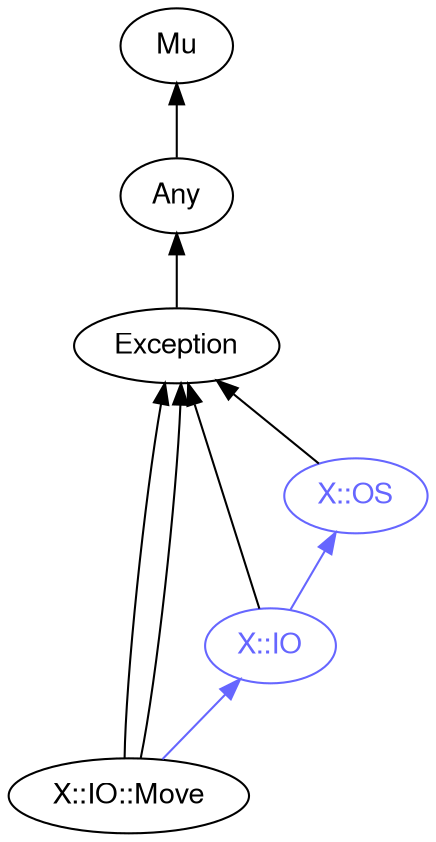 digraph "perl6-type-graph" {
    rankdir=BT;
    splines=polyline;
    overlap=false; 
    // Types
    "X::IO::Move" [color="#000000", fontcolor="#000000", href="/type/X::IO::Move", fontname="FreeSans"];
    "Mu" [color="#000000", fontcolor="#000000", href="/type/Mu", fontname="FreeSans"];
    "Any" [color="#000000", fontcolor="#000000", href="/type/Any", fontname="FreeSans"];
    "Exception" [color="#000000", fontcolor="#000000", href="/type/Exception", fontname="FreeSans"];
    "X::OS" [color="#6666FF", fontcolor="#6666FF", href="/type/X::OS", fontname="FreeSans"];
    "X::IO" [color="#6666FF", fontcolor="#6666FF", href="/type/X::IO", fontname="FreeSans"];

    // Superclasses
    "X::IO::Move" -> "Exception" [color="#000000"];
    "X::IO::Move" -> "Exception" [color="#000000"];
    "Any" -> "Mu" [color="#000000"];
    "Exception" -> "Any" [color="#000000"];
    "X::OS" -> "Exception" [color="#000000"];
    "X::IO" -> "Exception" [color="#000000"];

    // Roles
    "X::IO::Move" -> "X::IO" [color="#6666FF"];
    "X::IO" -> "X::OS" [color="#6666FF"];
}
